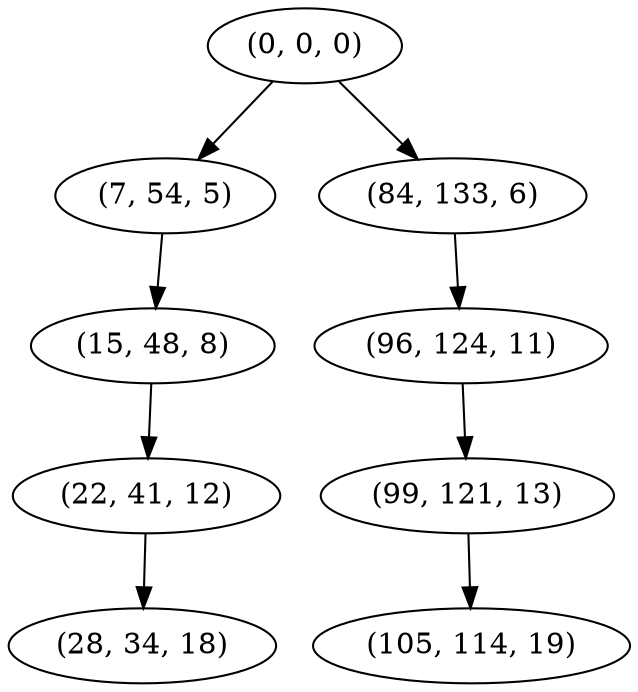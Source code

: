 digraph tree {
    "(0, 0, 0)";
    "(7, 54, 5)";
    "(15, 48, 8)";
    "(22, 41, 12)";
    "(28, 34, 18)";
    "(84, 133, 6)";
    "(96, 124, 11)";
    "(99, 121, 13)";
    "(105, 114, 19)";
    "(0, 0, 0)" -> "(7, 54, 5)";
    "(0, 0, 0)" -> "(84, 133, 6)";
    "(7, 54, 5)" -> "(15, 48, 8)";
    "(15, 48, 8)" -> "(22, 41, 12)";
    "(22, 41, 12)" -> "(28, 34, 18)";
    "(84, 133, 6)" -> "(96, 124, 11)";
    "(96, 124, 11)" -> "(99, 121, 13)";
    "(99, 121, 13)" -> "(105, 114, 19)";
}
